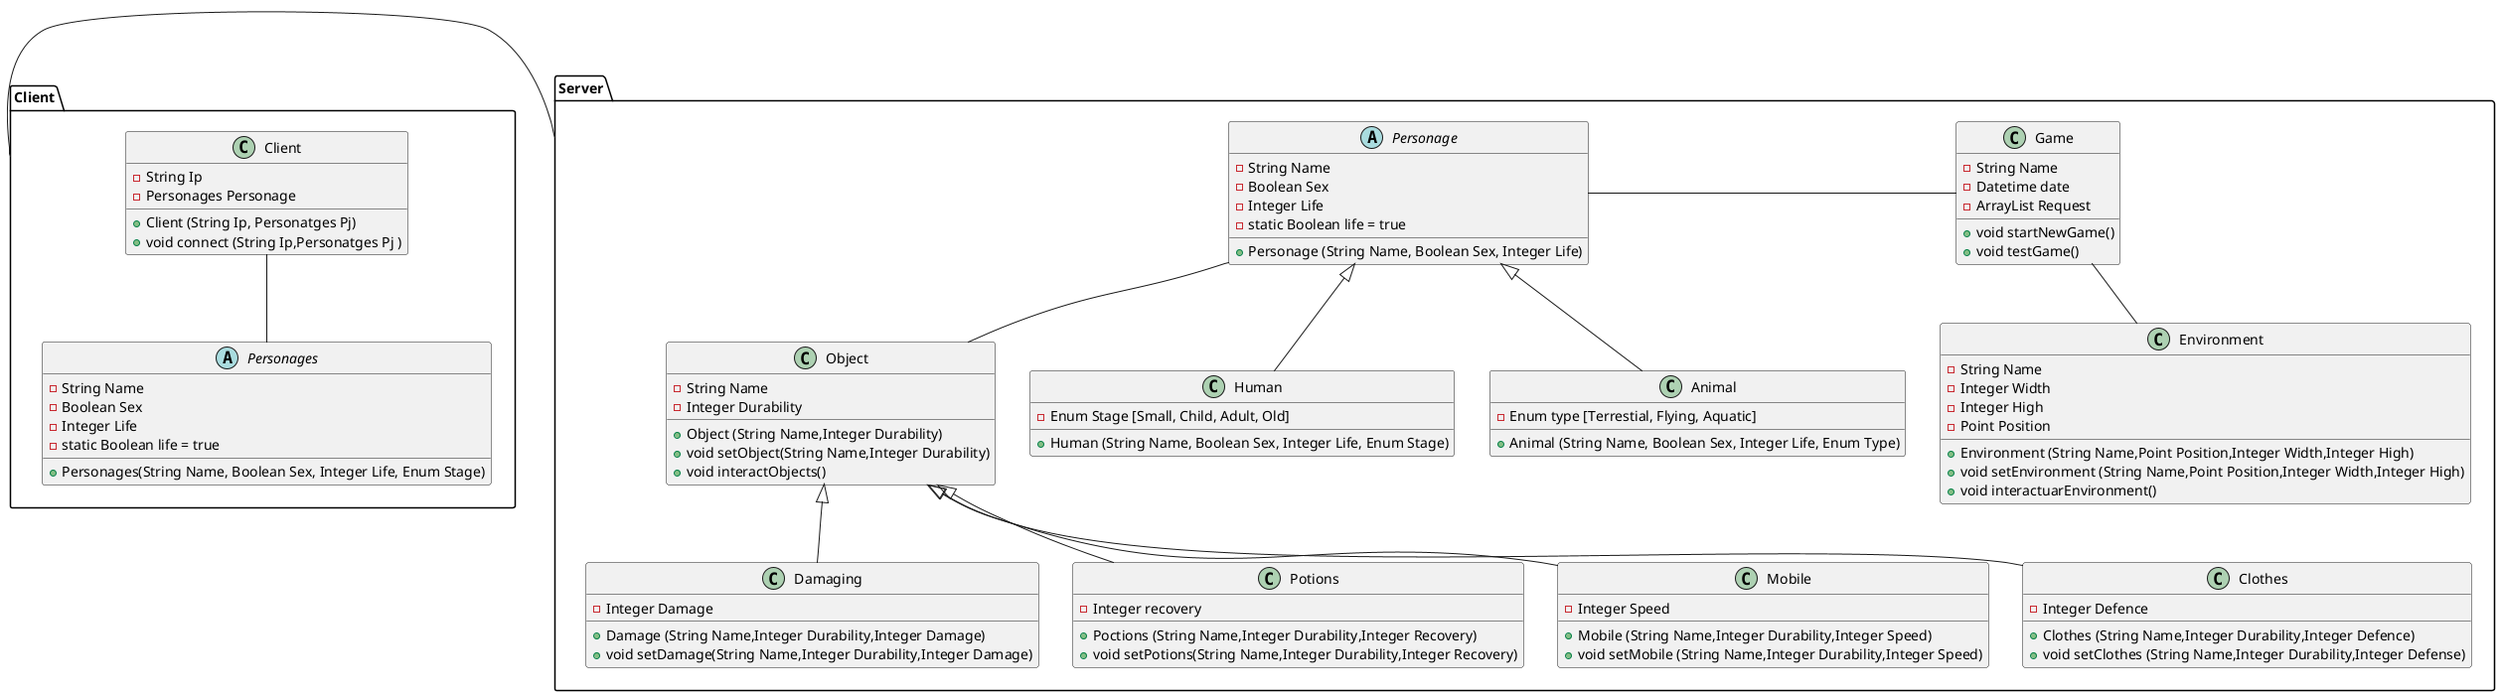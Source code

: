 @startuml
class Server.Game{

    -String Name
    -Datetime date
    -ArrayList Request

    +void startNewGame()
    +void testGame()
    
}

class Server.Environment{
    
    -String Name
    -Integer Width
    -Integer High
    -Point Position

    +Environment (String Name,Point Position,Integer Width,Integer High)
    +void setEnvironment (String Name,Point Position,Integer Width,Integer High)
    +void interactuarEnvironment()
}   

class Server.Object{

    -String Name
    -Integer Durability

    +Object (String Name,Integer Durability)
    +void setObject(String Name,Integer Durability)
    +void interactObjects()
    
}

class Server.Damaging{
    
    -Integer Damage

    +Damage (String Name,Integer Durability,Integer Damage)
    +void setDamage(String Name,Integer Durability,Integer Damage)

}

class Server.Potions{
    
    -Integer recovery

    +Poctions (String Name,Integer Durability,Integer Recovery)
    +void setPotions(String Name,Integer Durability,Integer Recovery)
}

class Server.Mobile{
    
    -Integer Speed

    +Mobile (String Name,Integer Durability,Integer Speed)
    +void setMobile (String Name,Integer Durability,Integer Speed)
}

class Server.Clothes{
    
    -Integer Defence

    +Clothes (String Name,Integer Durability,Integer Defence)
    +void setClothes (String Name,Integer Durability,Integer Defense)
}

abstract class Server.Personage{
    -String Name
    -Boolean Sex
    -Integer Life
    -static Boolean life = true

    +Personage (String Name, Boolean Sex, Integer Life)
}

class Server.Human{
    -Enum Stage [Small, Child, Adult, Old]

    +Human (String Name, Boolean Sex, Integer Life, Enum Stage)
}

class Server.Animal{
    -Enum type [Terrestial, Flying, Aquatic]

    +Animal (String Name, Boolean Sex, Integer Life, Enum Type)
}

class Client.Client{
    -String Ip
    -Personages Personage
    
    +Client (String Ip, Personatges Pj)
    +void connect (String Ip,Personatges Pj )
}

abstract class Client.Personages{
    -String Name
    -Boolean Sex
    -Integer Life
    -static Boolean life = true

    +Personages(String Name, Boolean Sex, Integer Life, Enum Stage)
    
}

Client.Client -- Client.Personages
Client -right-- Server
Server.Game -left-- Server.Personage
Server.Game -- Server.Environment
Server.Object <|-- Server.Damaging
Server.Object <|-- Server.Potions
Server.Object <|-- Server.Clothes
Server.Object <|-- Server.Mobile
Server.Personage -- Server.Object
Server.Personage <|-- Server.Human
Server.Personage <|-- Server.Animal

@enduml